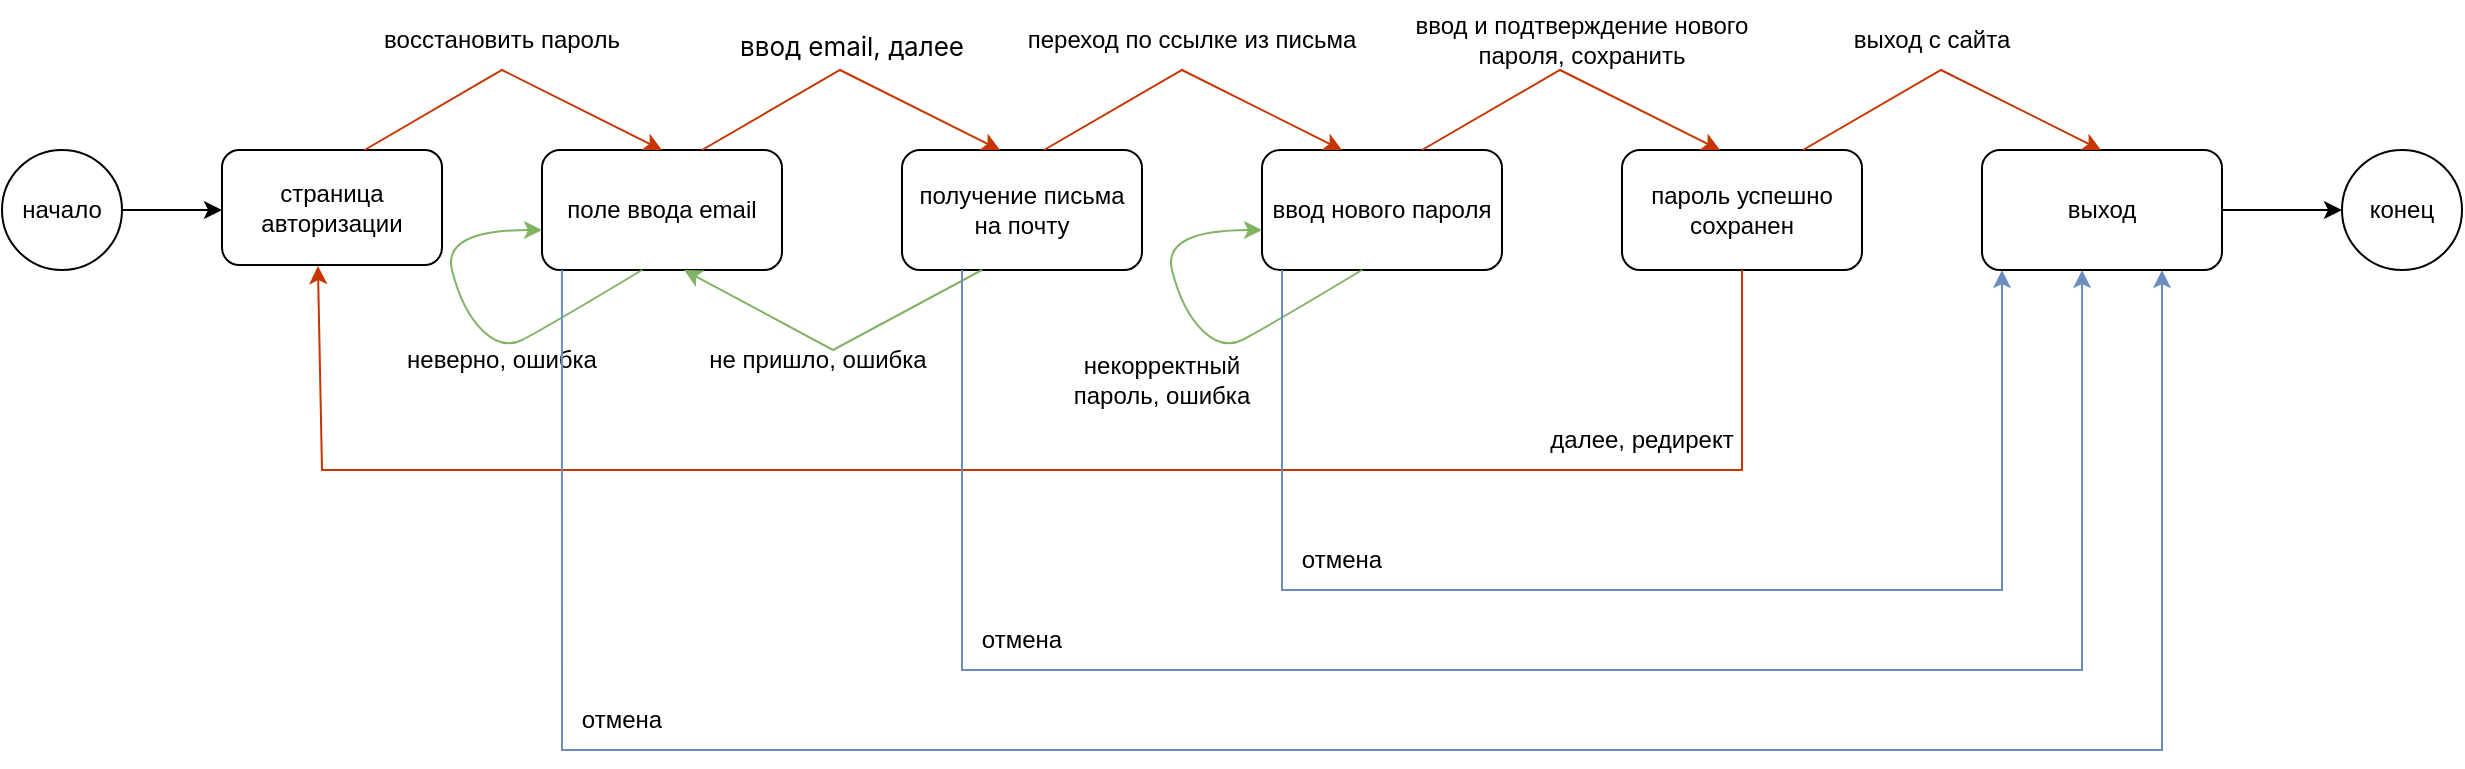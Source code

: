 <mxfile version="24.5.4" type="github">
  <diagram name="Страница — 1" id="LIIuhwHGJ4LWMUaH4cuz">
    <mxGraphModel dx="934" dy="525" grid="1" gridSize="10" guides="1" tooltips="1" connect="1" arrows="1" fold="1" page="1" pageScale="1" pageWidth="827" pageHeight="1169" math="0" shadow="0">
      <root>
        <mxCell id="0" />
        <mxCell id="1" parent="0" />
        <mxCell id="A13wthXS2XjpTKLkwlDc-1" value="начало" style="ellipse;whiteSpace=wrap;html=1;aspect=fixed;" vertex="1" parent="1">
          <mxGeometry y="300" width="60" height="60" as="geometry" />
        </mxCell>
        <mxCell id="A13wthXS2XjpTKLkwlDc-2" value="страница авторизации" style="rounded=1;whiteSpace=wrap;html=1;" vertex="1" parent="1">
          <mxGeometry x="110" y="300" width="110" height="57.5" as="geometry" />
        </mxCell>
        <mxCell id="A13wthXS2XjpTKLkwlDc-3" value="поле ввода email" style="rounded=1;whiteSpace=wrap;html=1;" vertex="1" parent="1">
          <mxGeometry x="270" y="300" width="120" height="60" as="geometry" />
        </mxCell>
        <mxCell id="A13wthXS2XjpTKLkwlDc-4" value="получение письма на почту" style="rounded=1;whiteSpace=wrap;html=1;" vertex="1" parent="1">
          <mxGeometry x="450" y="300" width="120" height="60" as="geometry" />
        </mxCell>
        <mxCell id="A13wthXS2XjpTKLkwlDc-5" value="ввод нового пароля" style="rounded=1;whiteSpace=wrap;html=1;" vertex="1" parent="1">
          <mxGeometry x="630" y="300" width="120" height="60" as="geometry" />
        </mxCell>
        <mxCell id="A13wthXS2XjpTKLkwlDc-10" value="" style="endArrow=classic;html=1;rounded=0;entryX=0.5;entryY=0;entryDx=0;entryDy=0;exitX=0.648;exitY=0;exitDx=0;exitDy=0;exitPerimeter=0;fillColor=#fa6800;strokeColor=#C73500;" edge="1" parent="1" source="A13wthXS2XjpTKLkwlDc-2" target="A13wthXS2XjpTKLkwlDc-3">
          <mxGeometry width="50" height="50" relative="1" as="geometry">
            <mxPoint x="190" y="300" as="sourcePoint" />
            <mxPoint x="270" y="230" as="targetPoint" />
            <Array as="points">
              <mxPoint x="250" y="260" />
            </Array>
          </mxGeometry>
        </mxCell>
        <mxCell id="A13wthXS2XjpTKLkwlDc-11" value="" style="endArrow=classic;html=1;rounded=0;" edge="1" parent="1">
          <mxGeometry width="50" height="50" relative="1" as="geometry">
            <mxPoint x="60" y="330" as="sourcePoint" />
            <mxPoint x="110" y="330" as="targetPoint" />
          </mxGeometry>
        </mxCell>
        <mxCell id="A13wthXS2XjpTKLkwlDc-14" value="восстановить пароль" style="text;html=1;align=center;verticalAlign=middle;whiteSpace=wrap;rounded=0;" vertex="1" parent="1">
          <mxGeometry x="190" y="230" width="120" height="30" as="geometry" />
        </mxCell>
        <mxCell id="A13wthXS2XjpTKLkwlDc-15" value="" style="endArrow=classic;html=1;rounded=0;entryX=0.5;entryY=0;entryDx=0;entryDy=0;exitX=0.648;exitY=0;exitDx=0;exitDy=0;exitPerimeter=0;fillColor=#fa6800;strokeColor=#C73500;" edge="1" parent="1">
          <mxGeometry width="50" height="50" relative="1" as="geometry">
            <mxPoint x="350" y="300" as="sourcePoint" />
            <mxPoint x="499" y="300" as="targetPoint" />
            <Array as="points">
              <mxPoint x="419" y="260" />
            </Array>
          </mxGeometry>
        </mxCell>
        <mxCell id="A13wthXS2XjpTKLkwlDc-17" value="&#xa;&lt;span style=&quot;color: rgb(0, 0, 0); font-family: -apple-system, BlinkMacSystemFont, Roboto, &amp;quot;Open Sans&amp;quot;, &amp;quot;Helvetica Neue&amp;quot;, &amp;quot;Noto Sans Armenian&amp;quot;, &amp;quot;Noto Sans Bengali&amp;quot;, &amp;quot;Noto Sans Cherokee&amp;quot;, &amp;quot;Noto Sans Devanagari&amp;quot;, &amp;quot;Noto Sans Ethiopic&amp;quot;, &amp;quot;Noto Sans Georgian&amp;quot;, &amp;quot;Noto Sans Hebrew&amp;quot;, &amp;quot;Noto Sans Kannada&amp;quot;, &amp;quot;Noto Sans Khmer&amp;quot;, &amp;quot;Noto Sans Lao&amp;quot;, &amp;quot;Noto Sans Osmanya&amp;quot;, &amp;quot;Noto Sans Tamil&amp;quot;, &amp;quot;Noto Sans Telugu&amp;quot;, &amp;quot;Noto Sans Thai&amp;quot;, sans-serif; font-size: 13px; font-style: normal; font-variant-ligatures: normal; font-variant-caps: normal; font-weight: 400; letter-spacing: normal; orphans: 2; text-align: left; text-indent: 0px; text-transform: none; widows: 2; word-spacing: 0px; -webkit-text-stroke-width: 0px; white-space: normal; background-color: rgb(255, 255, 255); text-decoration-thickness: initial; text-decoration-style: initial; text-decoration-color: initial; display: inline !important; float: none;&quot;&gt;ввод email, далее&lt;/span&gt;&#xa;&#xa;" style="text;html=1;align=center;verticalAlign=middle;whiteSpace=wrap;rounded=0;" vertex="1" parent="1">
          <mxGeometry x="360" y="240" width="130" height="30" as="geometry" />
        </mxCell>
        <mxCell id="A13wthXS2XjpTKLkwlDc-18" value="" style="endArrow=classic;html=1;rounded=0;entryX=0.5;entryY=0;entryDx=0;entryDy=0;exitX=0.648;exitY=0;exitDx=0;exitDy=0;exitPerimeter=0;fillColor=#fa6800;strokeColor=#C73500;" edge="1" parent="1">
          <mxGeometry width="50" height="50" relative="1" as="geometry">
            <mxPoint x="521" y="300" as="sourcePoint" />
            <mxPoint x="670" y="300" as="targetPoint" />
            <Array as="points">
              <mxPoint x="590" y="260" />
            </Array>
          </mxGeometry>
        </mxCell>
        <mxCell id="A13wthXS2XjpTKLkwlDc-20" value="переход по ссылке из письма" style="text;html=1;align=center;verticalAlign=middle;whiteSpace=wrap;rounded=0;" vertex="1" parent="1">
          <mxGeometry x="510" y="230" width="170" height="30" as="geometry" />
        </mxCell>
        <mxCell id="A13wthXS2XjpTKLkwlDc-22" value="ввод и подтверждение нового пароля, сохранить" style="text;html=1;align=center;verticalAlign=middle;whiteSpace=wrap;rounded=0;direction=west;" vertex="1" parent="1">
          <mxGeometry x="700" y="230" width="180" height="30" as="geometry" />
        </mxCell>
        <mxCell id="A13wthXS2XjpTKLkwlDc-23" value="пароль успешно сохранен" style="rounded=1;whiteSpace=wrap;html=1;" vertex="1" parent="1">
          <mxGeometry x="810" y="300" width="120" height="60" as="geometry" />
        </mxCell>
        <mxCell id="A13wthXS2XjpTKLkwlDc-27" value="далее, редирект" style="text;html=1;align=center;verticalAlign=middle;whiteSpace=wrap;rounded=0;" vertex="1" parent="1">
          <mxGeometry x="770" y="430" width="100" height="30" as="geometry" />
        </mxCell>
        <mxCell id="A13wthXS2XjpTKLkwlDc-28" value="" style="endArrow=classic;html=1;rounded=0;entryX=0.436;entryY=1.009;entryDx=0;entryDy=0;entryPerimeter=0;fillColor=#fa6800;strokeColor=#C73500;" edge="1" parent="1" target="A13wthXS2XjpTKLkwlDc-2">
          <mxGeometry width="50" height="50" relative="1" as="geometry">
            <mxPoint x="870" y="370" as="sourcePoint" />
            <mxPoint x="480" y="430" as="targetPoint" />
            <Array as="points">
              <mxPoint x="870" y="360" />
              <mxPoint x="870" y="460" />
              <mxPoint x="160" y="460" />
            </Array>
          </mxGeometry>
        </mxCell>
        <mxCell id="A13wthXS2XjpTKLkwlDc-29" value="выход с сайта" style="text;html=1;align=center;verticalAlign=middle;whiteSpace=wrap;rounded=0;" vertex="1" parent="1">
          <mxGeometry x="920" y="230" width="90" height="30" as="geometry" />
        </mxCell>
        <mxCell id="A13wthXS2XjpTKLkwlDc-32" value="неверно, ошибка" style="text;html=1;align=center;verticalAlign=middle;whiteSpace=wrap;rounded=0;" vertex="1" parent="1">
          <mxGeometry x="200" y="390" width="100" height="30" as="geometry" />
        </mxCell>
        <mxCell id="A13wthXS2XjpTKLkwlDc-33" value="" style="endArrow=classic;html=1;rounded=0;entryX=0.5;entryY=0;entryDx=0;entryDy=0;exitX=0.648;exitY=0;exitDx=0;exitDy=0;exitPerimeter=0;fillColor=#d5e8d4;strokeColor=#82b366;" edge="1" parent="1">
          <mxGeometry width="50" height="50" relative="1" as="geometry">
            <mxPoint x="490" y="360" as="sourcePoint" />
            <mxPoint x="341" y="360" as="targetPoint" />
            <Array as="points">
              <mxPoint x="415.5" y="400" />
            </Array>
          </mxGeometry>
        </mxCell>
        <mxCell id="A13wthXS2XjpTKLkwlDc-34" value="не пришло, ошибка" style="text;html=1;align=center;verticalAlign=middle;whiteSpace=wrap;rounded=0;" vertex="1" parent="1">
          <mxGeometry x="350" y="390" width="116" height="30" as="geometry" />
        </mxCell>
        <mxCell id="A13wthXS2XjpTKLkwlDc-37" value="" style="curved=1;endArrow=classic;html=1;rounded=0;exitX=0.417;exitY=1;exitDx=0;exitDy=0;exitPerimeter=0;fillColor=#d5e8d4;strokeColor=#82b366;" edge="1" parent="1" source="A13wthXS2XjpTKLkwlDc-3">
          <mxGeometry width="50" height="50" relative="1" as="geometry">
            <mxPoint x="220" y="390" as="sourcePoint" />
            <mxPoint x="270" y="340" as="targetPoint" />
            <Array as="points">
              <mxPoint x="270" y="390" />
              <mxPoint x="250" y="400" />
              <mxPoint x="230" y="380" />
              <mxPoint x="220" y="340" />
            </Array>
          </mxGeometry>
        </mxCell>
        <mxCell id="A13wthXS2XjpTKLkwlDc-38" value="" style="curved=1;endArrow=classic;html=1;rounded=0;exitX=0.417;exitY=1;exitDx=0;exitDy=0;exitPerimeter=0;fillColor=#d5e8d4;strokeColor=#82b366;" edge="1" parent="1">
          <mxGeometry width="50" height="50" relative="1" as="geometry">
            <mxPoint x="680" y="360" as="sourcePoint" />
            <mxPoint x="630" y="340" as="targetPoint" />
            <Array as="points">
              <mxPoint x="630" y="390" />
              <mxPoint x="610" y="400" />
              <mxPoint x="590" y="380" />
              <mxPoint x="580" y="340" />
            </Array>
          </mxGeometry>
        </mxCell>
        <mxCell id="A13wthXS2XjpTKLkwlDc-39" value="некорректный пароль, ошибка" style="text;html=1;align=center;verticalAlign=middle;whiteSpace=wrap;rounded=0;" vertex="1" parent="1">
          <mxGeometry x="520" y="400" width="120" height="30" as="geometry" />
        </mxCell>
        <mxCell id="A13wthXS2XjpTKLkwlDc-41" value="" style="endArrow=classic;html=1;rounded=0;entryX=0;entryY=0.5;entryDx=0;entryDy=0;" edge="1" parent="1" target="A13wthXS2XjpTKLkwlDc-42">
          <mxGeometry width="50" height="50" relative="1" as="geometry">
            <mxPoint x="1110" y="330" as="sourcePoint" />
            <mxPoint x="1110.48" y="390" as="targetPoint" />
          </mxGeometry>
        </mxCell>
        <mxCell id="A13wthXS2XjpTKLkwlDc-42" value="конец" style="ellipse;whiteSpace=wrap;html=1;aspect=fixed;" vertex="1" parent="1">
          <mxGeometry x="1170" y="300" width="60" height="60" as="geometry" />
        </mxCell>
        <mxCell id="A13wthXS2XjpTKLkwlDc-43" value="выход" style="rounded=1;whiteSpace=wrap;html=1;" vertex="1" parent="1">
          <mxGeometry x="990" y="300" width="120" height="60" as="geometry" />
        </mxCell>
        <mxCell id="A13wthXS2XjpTKLkwlDc-45" value="отмена" style="text;html=1;align=center;verticalAlign=middle;whiteSpace=wrap;rounded=0;" vertex="1" parent="1">
          <mxGeometry x="280" y="570" width="60" height="30" as="geometry" />
        </mxCell>
        <mxCell id="A13wthXS2XjpTKLkwlDc-47" value="отмена" style="text;html=1;align=center;verticalAlign=middle;whiteSpace=wrap;rounded=0;" vertex="1" parent="1">
          <mxGeometry x="480" y="530" width="60" height="30" as="geometry" />
        </mxCell>
        <mxCell id="A13wthXS2XjpTKLkwlDc-48" value="" style="endArrow=classic;html=1;rounded=0;entryX=0.5;entryY=0;entryDx=0;entryDy=0;exitX=0.648;exitY=0;exitDx=0;exitDy=0;exitPerimeter=0;fillColor=#fa6800;strokeColor=#C73500;" edge="1" parent="1">
          <mxGeometry width="50" height="50" relative="1" as="geometry">
            <mxPoint x="710" y="300" as="sourcePoint" />
            <mxPoint x="859" y="300" as="targetPoint" />
            <Array as="points">
              <mxPoint x="779" y="260" />
            </Array>
          </mxGeometry>
        </mxCell>
        <mxCell id="A13wthXS2XjpTKLkwlDc-49" value="" style="endArrow=classic;html=1;rounded=0;entryX=0.5;entryY=0;entryDx=0;entryDy=0;exitX=0.648;exitY=0;exitDx=0;exitDy=0;exitPerimeter=0;fillColor=#fa6800;strokeColor=#C73500;" edge="1" parent="1">
          <mxGeometry width="50" height="50" relative="1" as="geometry">
            <mxPoint x="900.5" y="300" as="sourcePoint" />
            <mxPoint x="1049.5" y="300" as="targetPoint" />
            <Array as="points">
              <mxPoint x="969.5" y="260" />
            </Array>
          </mxGeometry>
        </mxCell>
        <mxCell id="A13wthXS2XjpTKLkwlDc-50" value="" style="endArrow=classic;html=1;rounded=0;exitX=0.083;exitY=1;exitDx=0;exitDy=0;exitPerimeter=0;entryX=0.75;entryY=1;entryDx=0;entryDy=0;fillColor=#dae8fc;strokeColor=#6c8ebf;" edge="1" parent="1" source="A13wthXS2XjpTKLkwlDc-3" target="A13wthXS2XjpTKLkwlDc-43">
          <mxGeometry width="50" height="50" relative="1" as="geometry">
            <mxPoint x="490" y="560" as="sourcePoint" />
            <mxPoint x="820" y="560" as="targetPoint" />
            <Array as="points">
              <mxPoint x="280" y="600" />
              <mxPoint x="1080" y="600" />
            </Array>
          </mxGeometry>
        </mxCell>
        <mxCell id="A13wthXS2XjpTKLkwlDc-51" value="" style="endArrow=classic;html=1;rounded=0;exitX=0.083;exitY=1;exitDx=0;exitDy=0;exitPerimeter=0;entryX=0.417;entryY=1;entryDx=0;entryDy=0;entryPerimeter=0;fillColor=#dae8fc;strokeColor=#6c8ebf;" edge="1" parent="1" target="A13wthXS2XjpTKLkwlDc-43">
          <mxGeometry width="50" height="50" relative="1" as="geometry">
            <mxPoint x="480" y="360" as="sourcePoint" />
            <mxPoint x="1280" y="360" as="targetPoint" />
            <Array as="points">
              <mxPoint x="480" y="560" />
              <mxPoint x="880" y="560" />
              <mxPoint x="1040" y="560" />
            </Array>
          </mxGeometry>
        </mxCell>
        <mxCell id="A13wthXS2XjpTKLkwlDc-52" value="" style="endArrow=classic;html=1;rounded=0;exitX=0.083;exitY=1;exitDx=0;exitDy=0;exitPerimeter=0;fillColor=#dae8fc;strokeColor=#6c8ebf;" edge="1" parent="1">
          <mxGeometry width="50" height="50" relative="1" as="geometry">
            <mxPoint x="640" y="360" as="sourcePoint" />
            <mxPoint x="1000" y="360" as="targetPoint" />
            <Array as="points">
              <mxPoint x="640" y="520" />
              <mxPoint x="840" y="520" />
              <mxPoint x="1000" y="520" />
              <mxPoint x="1000" y="480" />
            </Array>
          </mxGeometry>
        </mxCell>
        <mxCell id="A13wthXS2XjpTKLkwlDc-53" value="отмена" style="text;html=1;align=center;verticalAlign=middle;whiteSpace=wrap;rounded=0;" vertex="1" parent="1">
          <mxGeometry x="640" y="490" width="60" height="30" as="geometry" />
        </mxCell>
      </root>
    </mxGraphModel>
  </diagram>
</mxfile>
